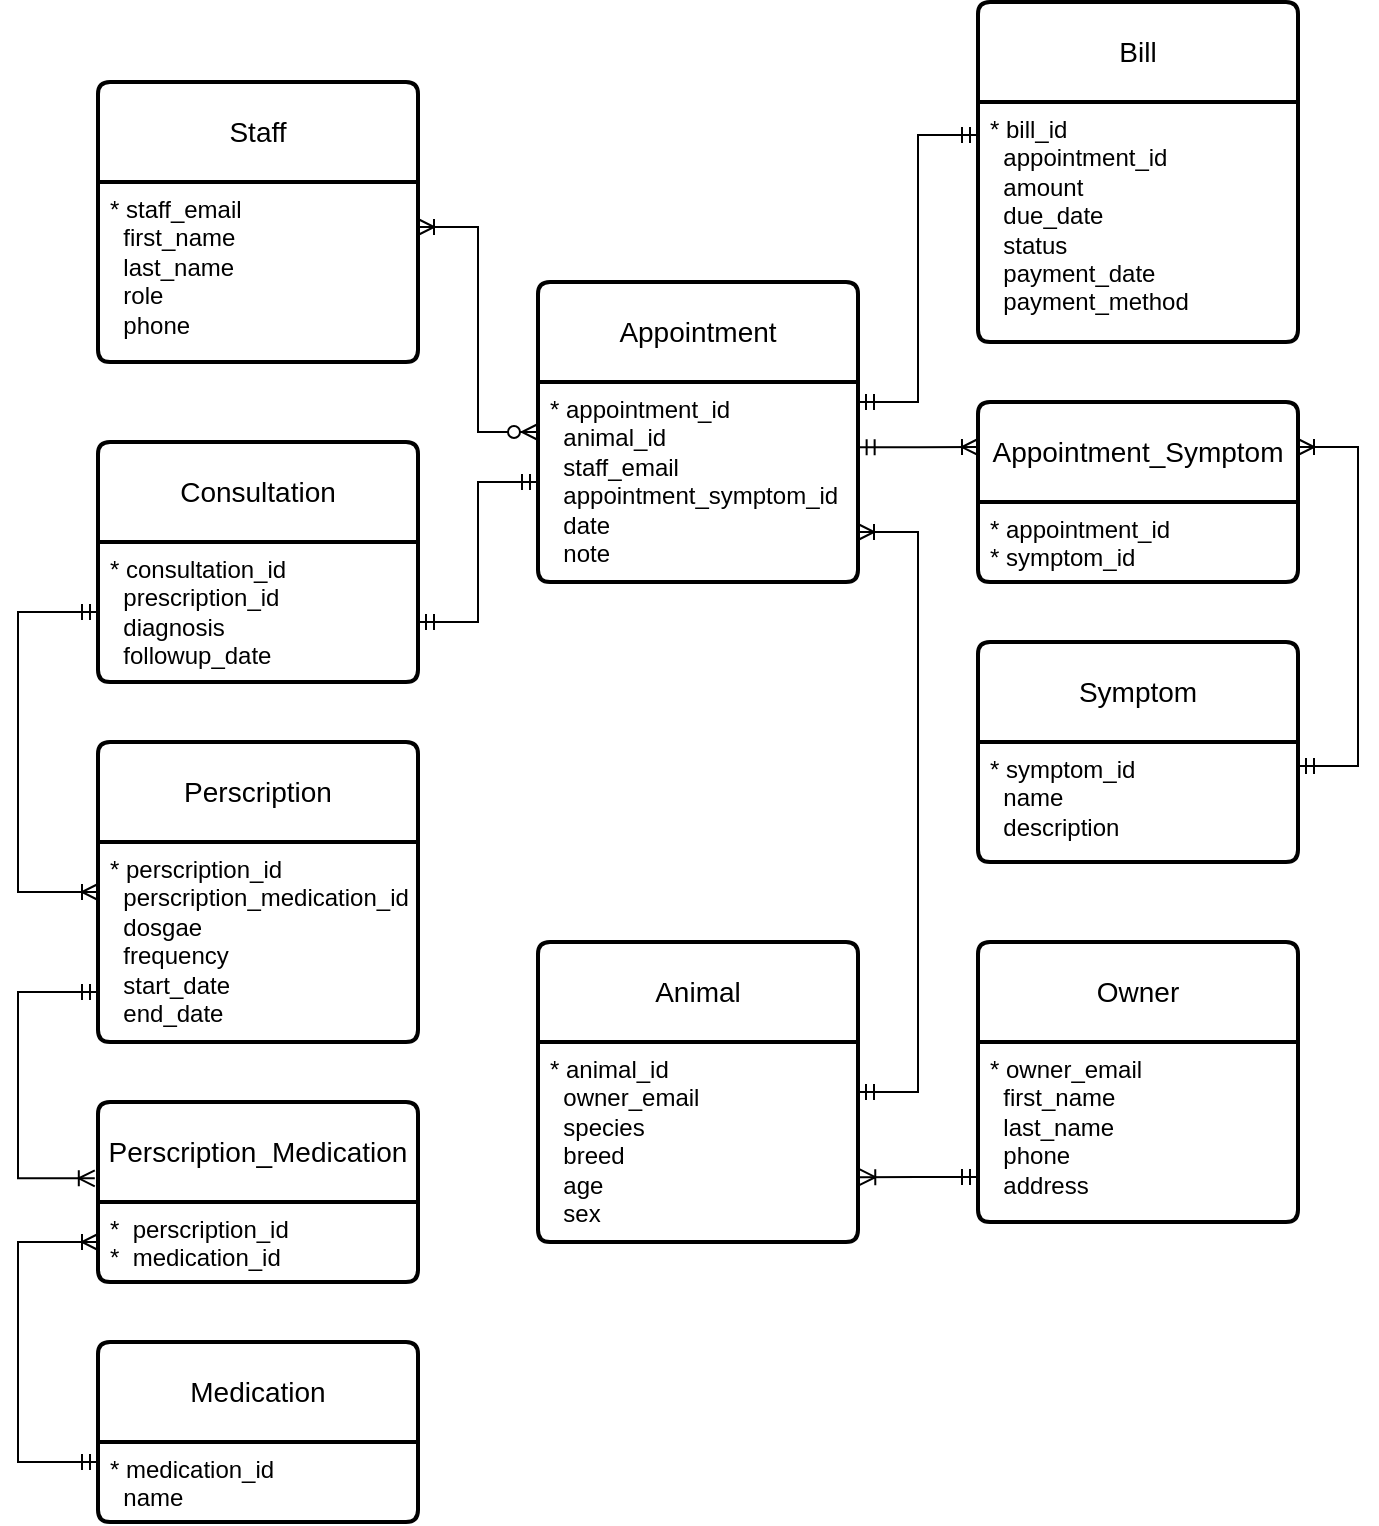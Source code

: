 <mxfile version="24.2.3" type="device">
  <diagram id="R2lEEEUBdFMjLlhIrx00" name="Page-1">
    <mxGraphModel dx="1195" dy="1722" grid="1" gridSize="10" guides="1" tooltips="1" connect="1" arrows="1" fold="1" page="1" pageScale="1" pageWidth="850" pageHeight="1100" math="0" shadow="0" extFonts="Permanent Marker^https://fonts.googleapis.com/css?family=Permanent+Marker">
      <root>
        <mxCell id="0" />
        <mxCell id="1" parent="0" />
        <mxCell id="3tRXj6K25OxpeAvqdYS_-2" value="Animal" style="swimlane;childLayout=stackLayout;horizontal=1;startSize=50;horizontalStack=0;rounded=1;fontSize=14;fontStyle=0;strokeWidth=2;resizeParent=0;resizeLast=1;shadow=0;dashed=0;align=center;arcSize=4;whiteSpace=wrap;html=1;" parent="1" vertex="1">
          <mxGeometry x="340" y="450" width="160" height="150" as="geometry" />
        </mxCell>
        <mxCell id="3tRXj6K25OxpeAvqdYS_-3" value="&lt;div&gt;* animal_id&lt;/div&gt;&lt;div&gt;&amp;nbsp; owner_email&lt;/div&gt;&lt;div&gt;&amp;nbsp; species&lt;/div&gt;&lt;div&gt;&amp;nbsp; breed&lt;/div&gt;&lt;div&gt;&amp;nbsp; age&lt;/div&gt;&lt;div&gt;&amp;nbsp; sex&lt;br&gt;&lt;br&gt;&lt;/div&gt;" style="align=left;strokeColor=none;fillColor=none;spacingLeft=4;fontSize=12;verticalAlign=top;resizable=0;rotatable=0;part=1;html=1;" parent="3tRXj6K25OxpeAvqdYS_-2" vertex="1">
          <mxGeometry y="50" width="160" height="100" as="geometry" />
        </mxCell>
        <mxCell id="3tRXj6K25OxpeAvqdYS_-5" value="Staff" style="swimlane;childLayout=stackLayout;horizontal=1;startSize=50;horizontalStack=0;rounded=1;fontSize=14;fontStyle=0;strokeWidth=2;resizeParent=0;resizeLast=1;shadow=0;dashed=0;align=center;arcSize=4;whiteSpace=wrap;html=1;" parent="1" vertex="1">
          <mxGeometry x="120" y="20" width="160" height="140" as="geometry" />
        </mxCell>
        <mxCell id="3tRXj6K25OxpeAvqdYS_-6" value="&lt;div&gt;* staff_email&lt;/div&gt;&lt;div&gt;&amp;nbsp; first_name&lt;div&gt;&amp;nbsp; last_name&lt;/div&gt;&lt;div&gt;&amp;nbsp; role&lt;/div&gt;&lt;div&gt;&amp;nbsp; phone&lt;/div&gt;&lt;/div&gt;" style="align=left;strokeColor=none;fillColor=none;spacingLeft=4;fontSize=12;verticalAlign=top;resizable=0;rotatable=0;part=1;html=1;" parent="3tRXj6K25OxpeAvqdYS_-5" vertex="1">
          <mxGeometry y="50" width="160" height="90" as="geometry" />
        </mxCell>
        <mxCell id="3tRXj6K25OxpeAvqdYS_-7" value="Appointment" style="swimlane;childLayout=stackLayout;horizontal=1;startSize=50;horizontalStack=0;rounded=1;fontSize=14;fontStyle=0;strokeWidth=2;resizeParent=0;resizeLast=1;shadow=0;dashed=0;align=center;arcSize=4;whiteSpace=wrap;html=1;" parent="1" vertex="1">
          <mxGeometry x="340" y="120" width="160" height="150" as="geometry" />
        </mxCell>
        <mxCell id="3tRXj6K25OxpeAvqdYS_-8" value="* appointment_id&lt;div&gt;&amp;nbsp; animal_id&lt;div&gt;&amp;nbsp; staff_email&lt;/div&gt;&lt;div&gt;&amp;nbsp; appointment_symptom_id&lt;/div&gt;&lt;div&gt;&amp;nbsp; date&lt;/div&gt;&lt;div&gt;&amp;nbsp; note&lt;/div&gt;&lt;/div&gt;" style="align=left;strokeColor=none;fillColor=none;spacingLeft=4;fontSize=12;verticalAlign=top;resizable=0;rotatable=0;part=1;html=1;" parent="3tRXj6K25OxpeAvqdYS_-7" vertex="1">
          <mxGeometry y="50" width="160" height="100" as="geometry" />
        </mxCell>
        <mxCell id="3tRXj6K25OxpeAvqdYS_-11" value="Bill" style="swimlane;childLayout=stackLayout;horizontal=1;startSize=50;horizontalStack=0;rounded=1;fontSize=14;fontStyle=0;strokeWidth=2;resizeParent=0;resizeLast=1;shadow=0;dashed=0;align=center;arcSize=4;whiteSpace=wrap;html=1;" parent="1" vertex="1">
          <mxGeometry x="560" y="-20" width="160" height="170" as="geometry">
            <mxRectangle x="620" y="120" width="60" height="50" as="alternateBounds" />
          </mxGeometry>
        </mxCell>
        <mxCell id="3tRXj6K25OxpeAvqdYS_-12" value="&lt;div&gt;* bill_id&lt;/div&gt;&lt;div&gt;&amp;nbsp; appointment_id&lt;/div&gt;&lt;div&gt;&amp;nbsp; amount&lt;/div&gt;&lt;div&gt;&amp;nbsp;&amp;nbsp;&lt;span style=&quot;background-color: initial;&quot;&gt;due_date&lt;/span&gt;&lt;/div&gt;&lt;div&gt;&amp;nbsp; status&lt;/div&gt;&lt;div&gt;&amp;nbsp; payment_date&lt;/div&gt;&lt;div&gt;&amp;nbsp; payment_method&lt;br&gt;&lt;/div&gt;" style="align=left;strokeColor=none;fillColor=none;spacingLeft=4;fontSize=12;verticalAlign=top;resizable=0;rotatable=0;part=1;html=1;" parent="3tRXj6K25OxpeAvqdYS_-11" vertex="1">
          <mxGeometry y="50" width="160" height="120" as="geometry" />
        </mxCell>
        <mxCell id="3tRXj6K25OxpeAvqdYS_-13" value="Owner" style="swimlane;childLayout=stackLayout;horizontal=1;startSize=50;horizontalStack=0;rounded=1;fontSize=14;fontStyle=0;strokeWidth=2;resizeParent=0;resizeLast=1;shadow=0;dashed=0;align=center;arcSize=4;whiteSpace=wrap;html=1;" parent="1" vertex="1">
          <mxGeometry x="560" y="450" width="160" height="140" as="geometry" />
        </mxCell>
        <mxCell id="3tRXj6K25OxpeAvqdYS_-14" value="&lt;div&gt;* owner_&lt;span style=&quot;background-color: initial;&quot;&gt;email&lt;/span&gt;&lt;/div&gt;&amp;nbsp; first_name&lt;div&gt;&amp;nbsp; last_name&lt;/div&gt;&lt;div&gt;&amp;nbsp; phone&lt;/div&gt;&lt;div&gt;&amp;nbsp; address&lt;/div&gt;" style="align=left;strokeColor=none;fillColor=none;spacingLeft=4;fontSize=12;verticalAlign=top;resizable=0;rotatable=0;part=1;html=1;" parent="3tRXj6K25OxpeAvqdYS_-13" vertex="1">
          <mxGeometry y="50" width="160" height="90" as="geometry" />
        </mxCell>
        <mxCell id="3tRXj6K25OxpeAvqdYS_-15" value="" style="edgeStyle=entityRelationEdgeStyle;fontSize=12;html=1;endArrow=ERoneToMany;startArrow=ERmandOne;rounded=0;entryX=1.004;entryY=0.676;entryDx=0;entryDy=0;exitX=0;exitY=0.75;exitDx=0;exitDy=0;endFill=0;entryPerimeter=0;" parent="1" source="3tRXj6K25OxpeAvqdYS_-14" target="3tRXj6K25OxpeAvqdYS_-3" edge="1">
          <mxGeometry width="100" height="100" relative="1" as="geometry">
            <mxPoint x="510" y="660" as="sourcePoint" />
            <mxPoint x="600" y="510" as="targetPoint" />
            <Array as="points">
              <mxPoint x="350" y="440" />
            </Array>
          </mxGeometry>
        </mxCell>
        <mxCell id="3tRXj6K25OxpeAvqdYS_-16" value="" style="edgeStyle=entityRelationEdgeStyle;fontSize=12;html=1;endArrow=ERoneToMany;startArrow=ERmandOne;rounded=0;endFill=0;exitX=1;exitY=0.25;exitDx=0;exitDy=0;entryX=1;entryY=0.75;entryDx=0;entryDy=0;" parent="1" source="3tRXj6K25OxpeAvqdYS_-3" target="3tRXj6K25OxpeAvqdYS_-8" edge="1">
          <mxGeometry width="100" height="100" relative="1" as="geometry">
            <mxPoint x="510" y="420" as="sourcePoint" />
            <mxPoint x="630" y="200" as="targetPoint" />
            <Array as="points">
              <mxPoint x="420" y="192" />
              <mxPoint x="510" y="260" />
              <mxPoint x="510" y="260" />
              <mxPoint x="540" y="260" />
            </Array>
          </mxGeometry>
        </mxCell>
        <mxCell id="3tRXj6K25OxpeAvqdYS_-18" value="" style="edgeStyle=entityRelationEdgeStyle;fontSize=12;html=1;endArrow=ERmandOne;startArrow=ERmandOne;rounded=0;entryX=0;entryY=0.138;entryDx=0;entryDy=0;entryPerimeter=0;" parent="1" target="3tRXj6K25OxpeAvqdYS_-12" edge="1">
          <mxGeometry width="100" height="100" relative="1" as="geometry">
            <mxPoint x="500" y="180" as="sourcePoint" />
            <mxPoint x="620.16" y="179.05" as="targetPoint" />
          </mxGeometry>
        </mxCell>
        <mxCell id="3tRXj6K25OxpeAvqdYS_-19" value="" style="edgeStyle=entityRelationEdgeStyle;fontSize=12;html=1;endArrow=ERoneToMany;startArrow=ERzeroToMany;rounded=0;entryX=1;entryY=0.25;entryDx=0;entryDy=0;exitX=0;exitY=0.25;exitDx=0;exitDy=0;" parent="1" source="3tRXj6K25OxpeAvqdYS_-8" target="3tRXj6K25OxpeAvqdYS_-6" edge="1">
          <mxGeometry width="100" height="100" relative="1" as="geometry">
            <mxPoint x="270" y="260" as="sourcePoint" />
            <mxPoint x="370" y="160" as="targetPoint" />
          </mxGeometry>
        </mxCell>
        <mxCell id="3tRXj6K25OxpeAvqdYS_-21" value="Consultation" style="swimlane;childLayout=stackLayout;horizontal=1;startSize=50;horizontalStack=0;rounded=1;fontSize=14;fontStyle=0;strokeWidth=2;resizeParent=0;resizeLast=1;shadow=0;dashed=0;align=center;arcSize=4;whiteSpace=wrap;html=1;" parent="1" vertex="1">
          <mxGeometry x="120" y="200" width="160" height="120" as="geometry" />
        </mxCell>
        <mxCell id="rj5AV_bybw3vRObUCIpi-11" value="* consultation_id&amp;nbsp;&amp;nbsp;&lt;div&gt;&amp;nbsp; prescription_id&lt;br&gt;&lt;div&gt;&amp;nbsp; diagnosis&lt;div&gt;&amp;nbsp; followup_date&lt;/div&gt;&lt;/div&gt;&lt;/div&gt;" style="align=left;strokeColor=none;fillColor=none;spacingLeft=4;fontSize=12;verticalAlign=top;resizable=0;rotatable=0;part=1;html=1;" vertex="1" parent="3tRXj6K25OxpeAvqdYS_-21">
          <mxGeometry y="50" width="160" height="70" as="geometry" />
        </mxCell>
        <mxCell id="3tRXj6K25OxpeAvqdYS_-23" value="" style="edgeStyle=entityRelationEdgeStyle;fontSize=12;html=1;endArrow=ERmandOne;startArrow=ERmandOne;rounded=0;exitX=1;exitY=0.75;exitDx=0;exitDy=0;" parent="1" source="3tRXj6K25OxpeAvqdYS_-21" edge="1">
          <mxGeometry width="100" height="100" relative="1" as="geometry">
            <mxPoint x="240" y="320" as="sourcePoint" />
            <mxPoint x="340" y="220" as="targetPoint" />
          </mxGeometry>
        </mxCell>
        <mxCell id="rj5AV_bybw3vRObUCIpi-1" value="Symptom" style="swimlane;childLayout=stackLayout;horizontal=1;startSize=50;horizontalStack=0;rounded=1;fontSize=14;fontStyle=0;strokeWidth=2;resizeParent=0;resizeLast=1;shadow=0;dashed=0;align=center;arcSize=4;whiteSpace=wrap;html=1;" vertex="1" parent="1">
          <mxGeometry x="560" y="300" width="160" height="110" as="geometry" />
        </mxCell>
        <mxCell id="rj5AV_bybw3vRObUCIpi-2" value="&lt;div&gt;* symptom_id&lt;br&gt;&lt;/div&gt;&amp;nbsp; name&lt;div&gt;&amp;nbsp; description&lt;/div&gt;" style="align=left;strokeColor=none;fillColor=none;spacingLeft=4;fontSize=12;verticalAlign=top;resizable=0;rotatable=0;part=1;html=1;" vertex="1" parent="rj5AV_bybw3vRObUCIpi-1">
          <mxGeometry y="50" width="160" height="60" as="geometry" />
        </mxCell>
        <mxCell id="rj5AV_bybw3vRObUCIpi-3" value="" style="edgeStyle=entityRelationEdgeStyle;fontSize=12;html=1;endArrow=ERoneToMany;startArrow=ERmandOne;rounded=0;entryX=0;entryY=0.25;entryDx=0;entryDy=0;exitX=1.002;exitY=0.326;exitDx=0;exitDy=0;endFill=0;exitPerimeter=0;startFill=0;" edge="1" parent="1" source="3tRXj6K25OxpeAvqdYS_-8" target="rj5AV_bybw3vRObUCIpi-12">
          <mxGeometry width="100" height="100" relative="1" as="geometry">
            <mxPoint x="430" y="300" as="sourcePoint" />
            <mxPoint x="530" y="200" as="targetPoint" />
          </mxGeometry>
        </mxCell>
        <mxCell id="rj5AV_bybw3vRObUCIpi-4" value="Medication" style="swimlane;childLayout=stackLayout;horizontal=1;startSize=50;horizontalStack=0;rounded=1;fontSize=14;fontStyle=0;strokeWidth=2;resizeParent=0;resizeLast=1;shadow=0;dashed=0;align=center;arcSize=4;whiteSpace=wrap;html=1;" vertex="1" parent="1">
          <mxGeometry x="120" y="650" width="160" height="90" as="geometry" />
        </mxCell>
        <mxCell id="rj5AV_bybw3vRObUCIpi-5" value="* medication_id&lt;div&gt;&amp;nbsp; name&lt;/div&gt;" style="align=left;strokeColor=none;fillColor=none;spacingLeft=4;fontSize=12;verticalAlign=top;resizable=0;rotatable=0;part=1;html=1;" vertex="1" parent="rj5AV_bybw3vRObUCIpi-4">
          <mxGeometry y="50" width="160" height="40" as="geometry" />
        </mxCell>
        <mxCell id="rj5AV_bybw3vRObUCIpi-6" value="Perscription" style="swimlane;childLayout=stackLayout;horizontal=1;startSize=50;horizontalStack=0;rounded=1;fontSize=14;fontStyle=0;strokeWidth=2;resizeParent=0;resizeLast=1;shadow=0;dashed=0;align=center;arcSize=4;whiteSpace=wrap;html=1;" vertex="1" parent="1">
          <mxGeometry x="120" y="350" width="160" height="150" as="geometry" />
        </mxCell>
        <mxCell id="rj5AV_bybw3vRObUCIpi-7" value="&lt;div&gt;* perscription_id&lt;/div&gt;&lt;div&gt;&amp;nbsp; perscription_medication_id&lt;/div&gt;&amp;nbsp; dosgae&lt;div&gt;&amp;nbsp; frequency&lt;/div&gt;&lt;div&gt;&amp;nbsp; start_date&lt;/div&gt;&lt;div&gt;&amp;nbsp; end_date&lt;/div&gt;" style="align=left;strokeColor=none;fillColor=none;spacingLeft=4;fontSize=12;verticalAlign=top;resizable=0;rotatable=0;part=1;html=1;" vertex="1" parent="rj5AV_bybw3vRObUCIpi-6">
          <mxGeometry y="50" width="160" height="100" as="geometry" />
        </mxCell>
        <mxCell id="rj5AV_bybw3vRObUCIpi-8" value="" style="edgeStyle=elbowEdgeStyle;fontSize=12;html=1;endArrow=ERmandOne;startArrow=ERoneToMany;rounded=0;exitX=0;exitY=0.5;exitDx=0;exitDy=0;entryX=0;entryY=0.25;entryDx=0;entryDy=0;startFill=0;endFill=0;" edge="1" parent="1" source="rj5AV_bybw3vRObUCIpi-17" target="rj5AV_bybw3vRObUCIpi-5">
          <mxGeometry width="100" height="100" relative="1" as="geometry">
            <mxPoint x="120" y="510" as="sourcePoint" />
            <mxPoint x="120" y="755" as="targetPoint" />
            <Array as="points">
              <mxPoint x="80" y="560" />
            </Array>
          </mxGeometry>
        </mxCell>
        <mxCell id="rj5AV_bybw3vRObUCIpi-10" value="" style="edgeStyle=elbowEdgeStyle;fontSize=12;html=1;endArrow=ERoneToMany;startArrow=ERmandOne;rounded=0;exitX=0;exitY=0.5;exitDx=0;exitDy=0;entryX=0;entryY=0.25;entryDx=0;entryDy=0;startFill=0;" edge="1" parent="1" source="rj5AV_bybw3vRObUCIpi-11" target="rj5AV_bybw3vRObUCIpi-7">
          <mxGeometry width="100" height="100" relative="1" as="geometry">
            <mxPoint x="120" y="320" as="sourcePoint" />
            <mxPoint x="120" y="435" as="targetPoint" />
            <Array as="points">
              <mxPoint x="80" y="375" />
            </Array>
          </mxGeometry>
        </mxCell>
        <mxCell id="rj5AV_bybw3vRObUCIpi-12" value="Appointment_Symptom" style="swimlane;childLayout=stackLayout;horizontal=1;startSize=50;horizontalStack=0;rounded=1;fontSize=14;fontStyle=0;strokeWidth=2;resizeParent=0;resizeLast=1;shadow=0;dashed=0;align=center;arcSize=4;whiteSpace=wrap;html=1;" vertex="1" parent="1">
          <mxGeometry x="560" y="180" width="160" height="90" as="geometry" />
        </mxCell>
        <mxCell id="rj5AV_bybw3vRObUCIpi-13" value="* appointment_id&lt;div&gt;* symptom_id&lt;/div&gt;" style="align=left;strokeColor=none;fillColor=none;spacingLeft=4;fontSize=12;verticalAlign=top;resizable=0;rotatable=0;part=1;html=1;" vertex="1" parent="rj5AV_bybw3vRObUCIpi-12">
          <mxGeometry y="50" width="160" height="40" as="geometry" />
        </mxCell>
        <mxCell id="rj5AV_bybw3vRObUCIpi-14" value="" style="edgeStyle=entityRelationEdgeStyle;fontSize=12;html=1;endArrow=ERoneToMany;startArrow=ERmandOne;rounded=0;entryX=1;entryY=0.25;entryDx=0;entryDy=0;endFill=0;exitX=1;exitY=0.2;exitDx=0;exitDy=0;exitPerimeter=0;startFill=0;" edge="1" parent="1" source="rj5AV_bybw3vRObUCIpi-2" target="rj5AV_bybw3vRObUCIpi-12">
          <mxGeometry width="100" height="100" relative="1" as="geometry">
            <mxPoint x="730" y="390" as="sourcePoint" />
            <mxPoint x="810" y="300" as="targetPoint" />
          </mxGeometry>
        </mxCell>
        <mxCell id="rj5AV_bybw3vRObUCIpi-16" value="Perscription_Medication" style="swimlane;childLayout=stackLayout;horizontal=1;startSize=50;horizontalStack=0;rounded=1;fontSize=14;fontStyle=0;strokeWidth=2;resizeParent=0;resizeLast=1;shadow=0;dashed=0;align=center;arcSize=4;whiteSpace=wrap;html=1;" vertex="1" parent="1">
          <mxGeometry x="120" y="530" width="160" height="90" as="geometry" />
        </mxCell>
        <mxCell id="rj5AV_bybw3vRObUCIpi-17" value="*&amp;nbsp; perscription_id&lt;div&gt;*&amp;nbsp; medication_id&lt;/div&gt;" style="align=left;strokeColor=none;fillColor=none;spacingLeft=4;fontSize=12;verticalAlign=top;resizable=0;rotatable=0;part=1;html=1;" vertex="1" parent="rj5AV_bybw3vRObUCIpi-16">
          <mxGeometry y="50" width="160" height="40" as="geometry" />
        </mxCell>
        <mxCell id="rj5AV_bybw3vRObUCIpi-18" value="" style="edgeStyle=elbowEdgeStyle;fontSize=12;html=1;endArrow=ERoneToMany;startArrow=ERmandOne;rounded=0;exitX=0;exitY=0.75;exitDx=0;exitDy=0;entryX=-0.01;entryY=0.424;entryDx=0;entryDy=0;startFill=0;endFill=0;entryPerimeter=0;" edge="1" parent="1" source="rj5AV_bybw3vRObUCIpi-7" target="rj5AV_bybw3vRObUCIpi-16">
          <mxGeometry width="100" height="100" relative="1" as="geometry">
            <mxPoint x="120" y="500" as="sourcePoint" />
            <mxPoint x="120" y="615" as="targetPoint" />
            <Array as="points">
              <mxPoint x="80" y="420" />
            </Array>
          </mxGeometry>
        </mxCell>
      </root>
    </mxGraphModel>
  </diagram>
</mxfile>

